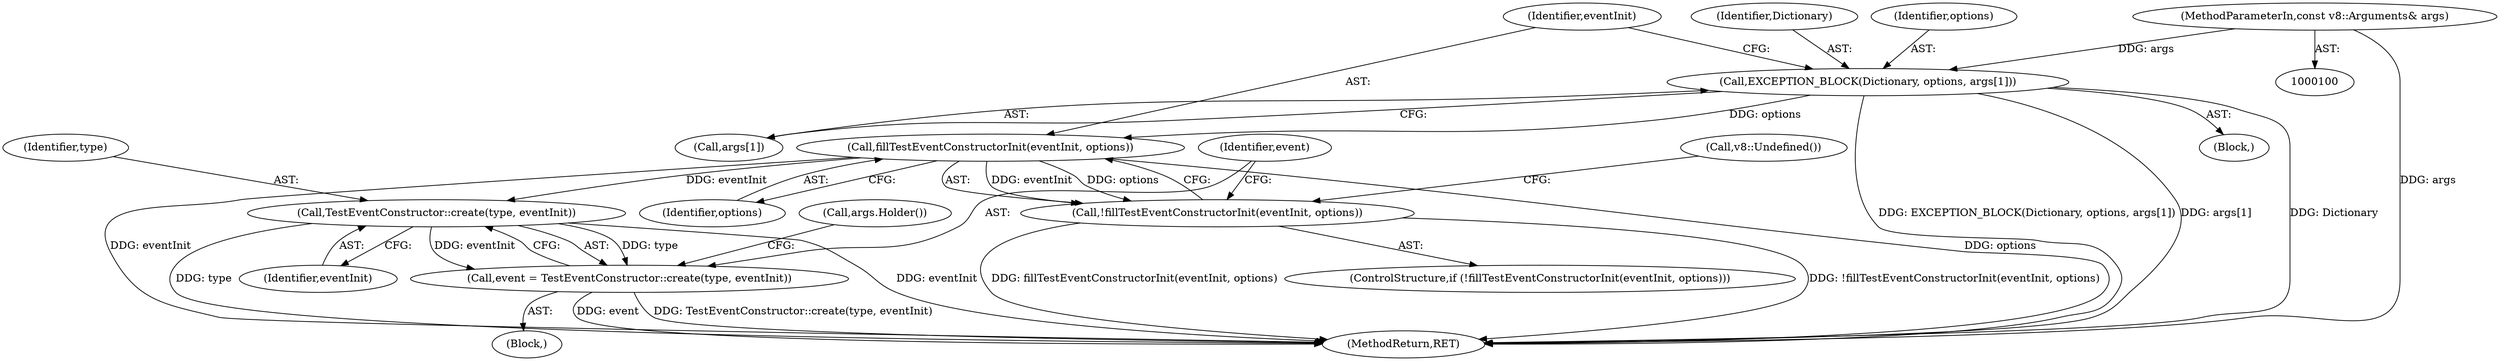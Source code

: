 digraph "0_Chrome_e9372a1bfd3588a80fcf49aa07321f0971dd6091_3@array" {
"1000130" [label="(Call,EXCEPTION_BLOCK(Dictionary, options, args[1]))"];
"1000101" [label="(MethodParameterIn,const v8::Arguments& args)"];
"1000138" [label="(Call,fillTestEventConstructorInit(eventInit, options))"];
"1000137" [label="(Call,!fillTestEventConstructorInit(eventInit, options))"];
"1000146" [label="(Call,TestEventConstructor::create(type, eventInit))"];
"1000144" [label="(Call,event = TestEventConstructor::create(type, eventInit))"];
"1000139" [label="(Identifier,eventInit)"];
"1000137" [label="(Call,!fillTestEventConstructorInit(eventInit, options))"];
"1000130" [label="(Call,EXCEPTION_BLOCK(Dictionary, options, args[1]))"];
"1000140" [label="(Identifier,options)"];
"1000156" [label="(MethodReturn,RET)"];
"1000142" [label="(Call,v8::Undefined())"];
"1000101" [label="(MethodParameterIn,const v8::Arguments& args)"];
"1000136" [label="(ControlStructure,if (!fillTestEventConstructorInit(eventInit, options)))"];
"1000148" [label="(Identifier,eventInit)"];
"1000138" [label="(Call,fillTestEventConstructorInit(eventInit, options))"];
"1000147" [label="(Identifier,type)"];
"1000146" [label="(Call,TestEventConstructor::create(type, eventInit))"];
"1000129" [label="(Block,)"];
"1000133" [label="(Call,args[1])"];
"1000131" [label="(Identifier,Dictionary)"];
"1000102" [label="(Block,)"];
"1000132" [label="(Identifier,options)"];
"1000145" [label="(Identifier,event)"];
"1000150" [label="(Call,args.Holder())"];
"1000144" [label="(Call,event = TestEventConstructor::create(type, eventInit))"];
"1000130" -> "1000129"  [label="AST: "];
"1000130" -> "1000133"  [label="CFG: "];
"1000131" -> "1000130"  [label="AST: "];
"1000132" -> "1000130"  [label="AST: "];
"1000133" -> "1000130"  [label="AST: "];
"1000139" -> "1000130"  [label="CFG: "];
"1000130" -> "1000156"  [label="DDG: Dictionary"];
"1000130" -> "1000156"  [label="DDG: EXCEPTION_BLOCK(Dictionary, options, args[1])"];
"1000130" -> "1000156"  [label="DDG: args[1]"];
"1000101" -> "1000130"  [label="DDG: args"];
"1000130" -> "1000138"  [label="DDG: options"];
"1000101" -> "1000100"  [label="AST: "];
"1000101" -> "1000156"  [label="DDG: args"];
"1000138" -> "1000137"  [label="AST: "];
"1000138" -> "1000140"  [label="CFG: "];
"1000139" -> "1000138"  [label="AST: "];
"1000140" -> "1000138"  [label="AST: "];
"1000137" -> "1000138"  [label="CFG: "];
"1000138" -> "1000156"  [label="DDG: options"];
"1000138" -> "1000156"  [label="DDG: eventInit"];
"1000138" -> "1000137"  [label="DDG: eventInit"];
"1000138" -> "1000137"  [label="DDG: options"];
"1000138" -> "1000146"  [label="DDG: eventInit"];
"1000137" -> "1000136"  [label="AST: "];
"1000142" -> "1000137"  [label="CFG: "];
"1000145" -> "1000137"  [label="CFG: "];
"1000137" -> "1000156"  [label="DDG: fillTestEventConstructorInit(eventInit, options)"];
"1000137" -> "1000156"  [label="DDG: !fillTestEventConstructorInit(eventInit, options)"];
"1000146" -> "1000144"  [label="AST: "];
"1000146" -> "1000148"  [label="CFG: "];
"1000147" -> "1000146"  [label="AST: "];
"1000148" -> "1000146"  [label="AST: "];
"1000144" -> "1000146"  [label="CFG: "];
"1000146" -> "1000156"  [label="DDG: eventInit"];
"1000146" -> "1000156"  [label="DDG: type"];
"1000146" -> "1000144"  [label="DDG: type"];
"1000146" -> "1000144"  [label="DDG: eventInit"];
"1000144" -> "1000102"  [label="AST: "];
"1000145" -> "1000144"  [label="AST: "];
"1000150" -> "1000144"  [label="CFG: "];
"1000144" -> "1000156"  [label="DDG: TestEventConstructor::create(type, eventInit)"];
"1000144" -> "1000156"  [label="DDG: event"];
}
